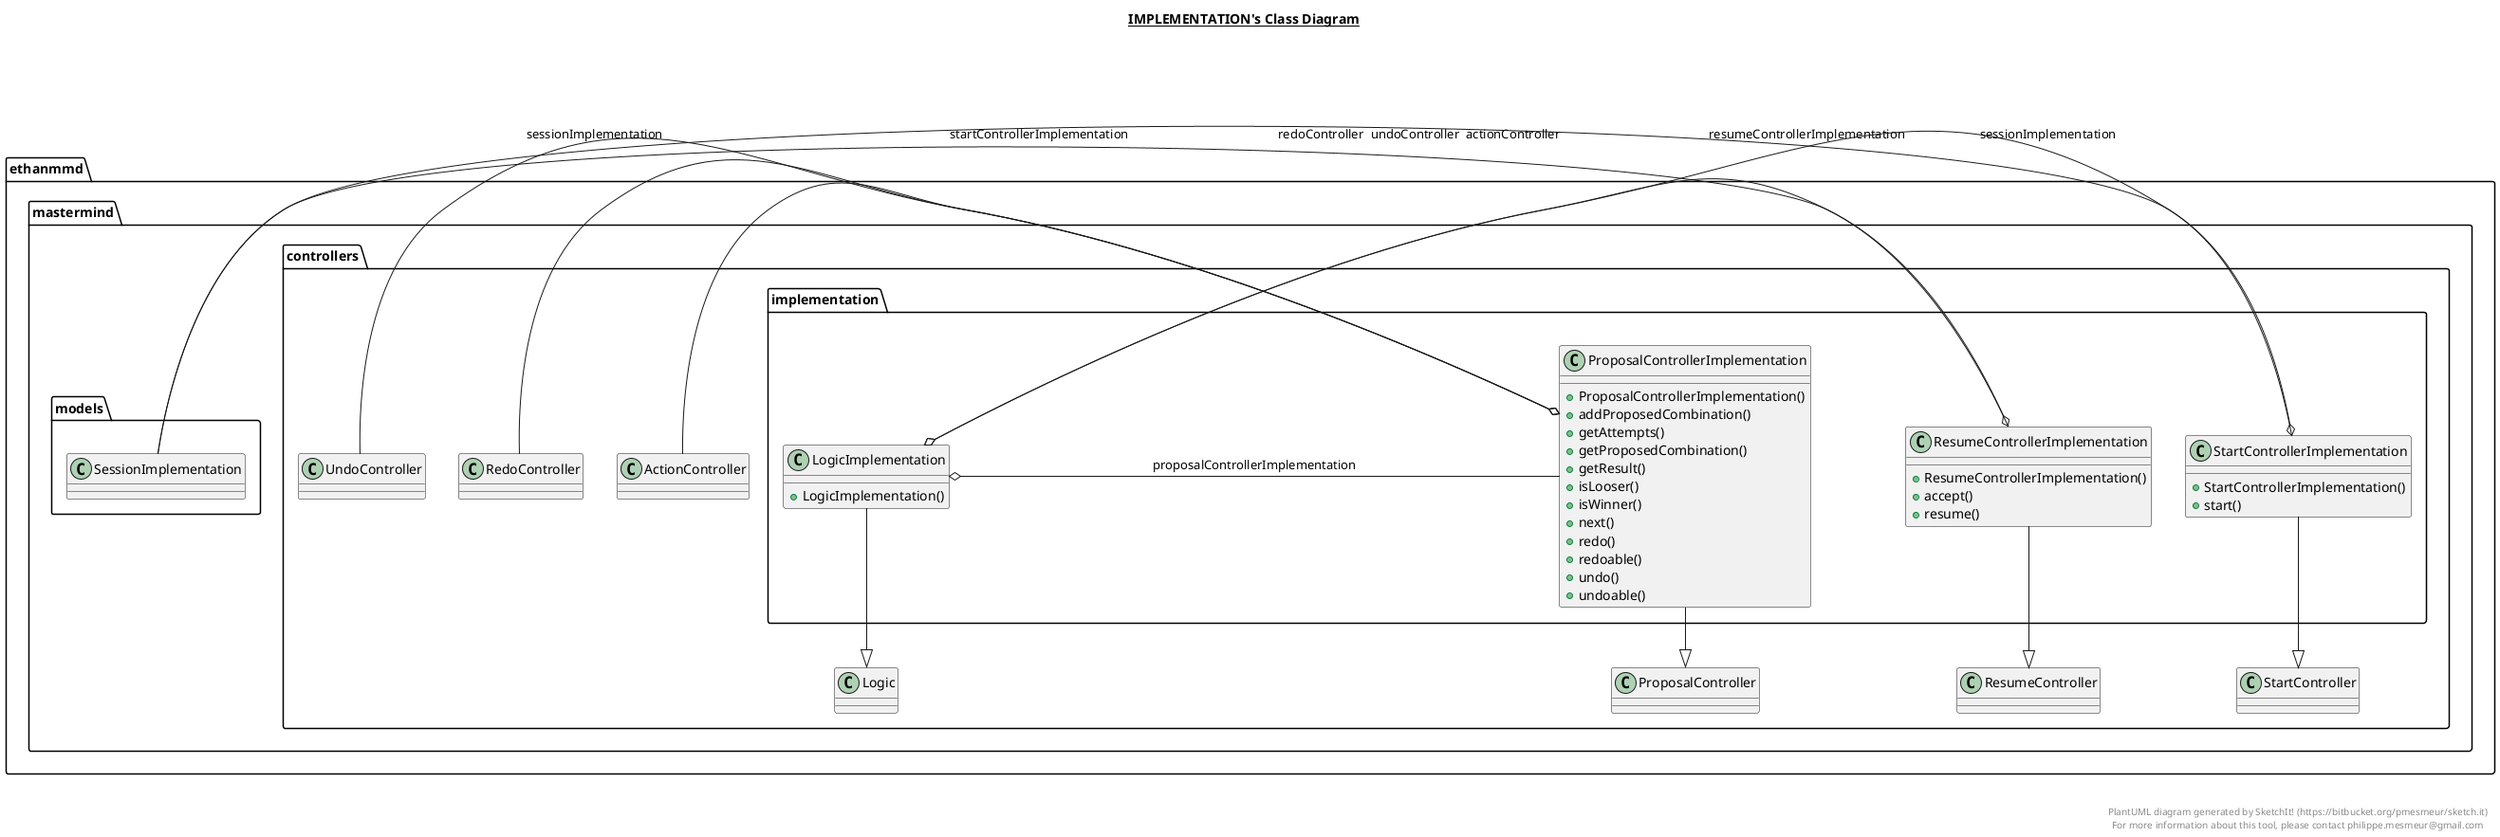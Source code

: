 @startuml

title __IMPLEMENTATION's Class Diagram__\n

  namespace ethanmmd.mastermind {
    namespace controllers {
      namespace implementation {
        class ethanmmd.mastermind.controllers.implementation.LogicImplementation {
            + LogicImplementation()
        }


        class ethanmmd.mastermind.controllers.implementation.ProposalControllerImplementation {
            + ProposalControllerImplementation()
            + addProposedCombination()
            + getAttempts()
            + getProposedCombination()
            + getResult()
            + isLooser()
            + isWinner()
            + next()
            + redo()
            + redoable()
            + undo()
            + undoable()
        }


        class ethanmmd.mastermind.controllers.implementation.ResumeControllerImplementation {
            + ResumeControllerImplementation()
            + accept()
            + resume()
        }


        class ethanmmd.mastermind.controllers.implementation.StartControllerImplementation {
            + StartControllerImplementation()
            + start()
        }
      }
    }
  }


  ethanmmd.mastermind.controllers.implementation.LogicImplementation -down-|> ethanmmd.mastermind.controllers.Logic
  ethanmmd.mastermind.controllers.implementation.LogicImplementation o- ethanmmd.mastermind.controllers.implementation.ProposalControllerImplementation : proposalControllerImplementation
  ethanmmd.mastermind.controllers.implementation.LogicImplementation o- ethanmmd.mastermind.controllers.implementation.ResumeControllerImplementation : resumeControllerImplementation
  ethanmmd.mastermind.controllers.implementation.LogicImplementation o- ethanmmd.mastermind.controllers.implementation.StartControllerImplementation : startControllerImplementation
  ethanmmd.mastermind.controllers.implementation.ProposalControllerImplementation -down-|> ethanmmd.mastermind.controllers.ProposalController
  ethanmmd.mastermind.controllers.implementation.ProposalControllerImplementation o- ethanmmd.mastermind.controllers.ActionController : actionController
  ethanmmd.mastermind.controllers.implementation.ProposalControllerImplementation o- ethanmmd.mastermind.controllers.RedoController : redoController
  ethanmmd.mastermind.controllers.implementation.ProposalControllerImplementation o- ethanmmd.mastermind.controllers.UndoController : undoController
  ethanmmd.mastermind.controllers.implementation.ResumeControllerImplementation -down-|> ethanmmd.mastermind.controllers.ResumeController
  ethanmmd.mastermind.controllers.implementation.ResumeControllerImplementation o- ethanmmd.mastermind.models.SessionImplementation : sessionImplementation
  ethanmmd.mastermind.controllers.implementation.StartControllerImplementation -down-|> ethanmmd.mastermind.controllers.StartController
  ethanmmd.mastermind.controllers.implementation.StartControllerImplementation o- ethanmmd.mastermind.models.SessionImplementation : sessionImplementation


right footer


PlantUML diagram generated by SketchIt! (https://bitbucket.org/pmesmeur/sketch.it)
For more information about this tool, please contact philippe.mesmeur@gmail.com
endfooter

@enduml
